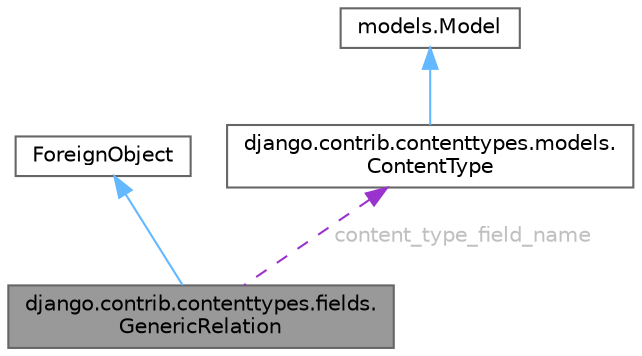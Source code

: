 digraph "django.contrib.contenttypes.fields.GenericRelation"
{
 // LATEX_PDF_SIZE
  bgcolor="transparent";
  edge [fontname=Helvetica,fontsize=10,labelfontname=Helvetica,labelfontsize=10];
  node [fontname=Helvetica,fontsize=10,shape=box,height=0.2,width=0.4];
  Node1 [id="Node000001",label="django.contrib.contenttypes.fields.\lGenericRelation",height=0.2,width=0.4,color="gray40", fillcolor="grey60", style="filled", fontcolor="black",tooltip=" "];
  Node2 -> Node1 [id="edge1_Node000001_Node000002",dir="back",color="steelblue1",style="solid",tooltip=" "];
  Node2 [id="Node000002",label="ForeignObject",height=0.2,width=0.4,color="gray40", fillcolor="white", style="filled",tooltip=" "];
  Node3 -> Node1 [id="edge2_Node000001_Node000003",dir="back",color="darkorchid3",style="dashed",tooltip=" ",label=" content_type_field_name",fontcolor="grey" ];
  Node3 [id="Node000003",label="django.contrib.contenttypes.models.\lContentType",height=0.2,width=0.4,color="gray40", fillcolor="white", style="filled",URL="$classdjango_1_1contrib_1_1contenttypes_1_1models_1_1_content_type.html",tooltip=" "];
  Node4 -> Node3 [id="edge3_Node000003_Node000004",dir="back",color="steelblue1",style="solid",tooltip=" "];
  Node4 [id="Node000004",label="models.Model",height=0.2,width=0.4,color="gray40", fillcolor="white", style="filled",tooltip=" "];
}
